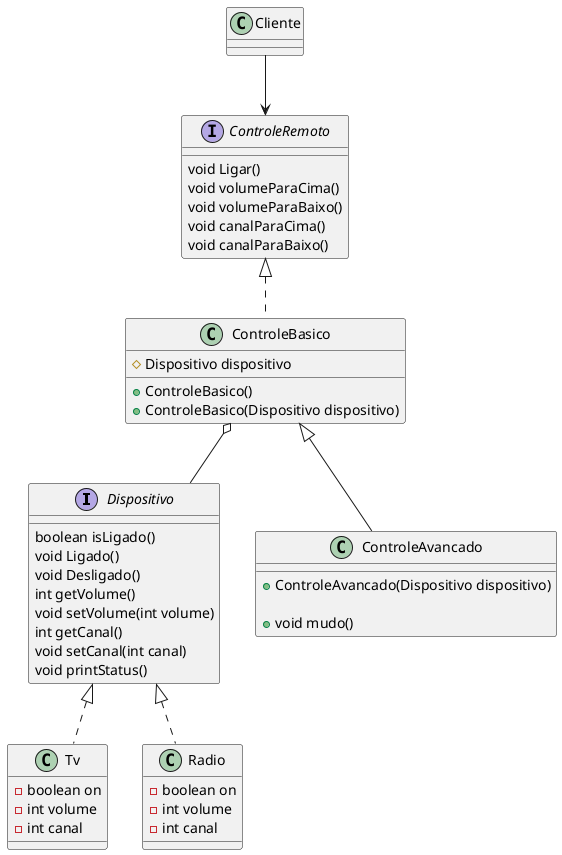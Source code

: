 @startuml

    interface Dispositivo{
        boolean isLigado()
        void Ligado()
        void Desligado()
        int getVolume()
        void setVolume(int volume)
        int getCanal()
        void setCanal(int canal)
        void printStatus()
    }
     

    class Tv implements Dispositivo{
        -boolean on
        -int volume
        -int canal
    }

    class Radio implements Dispositivo{
        -boolean on
        -int volume
        -int canal

    }  

    interface ControleRemoto{
        void Ligar()
        void volumeParaCima()
        void volumeParaBaixo()
        void canalParaCima()
        void canalParaBaixo()
    }

    class ControleBasico implements ControleRemoto{
        #Dispositivo dispositivo
        
        +ControleBasico()
        +ControleBasico(Dispositivo dispositivo)

    }

    ControleBasico o-- Dispositivo
    Cliente-->ControleRemoto

    class ControleAvancado extends ControleBasico{
        +ControleAvancado(Dispositivo dispositivo)

        +void mudo()
    }
    
@enduml